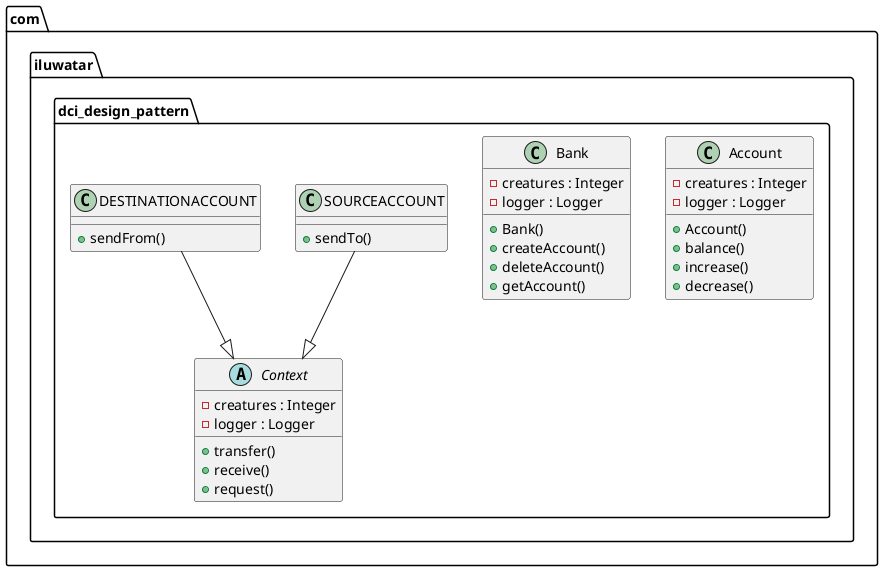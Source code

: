 @startuml
package com.iluwatar.dci_design_pattern {
  abstract class Context {
    - creatures : Integer
    - logger : Logger
    + transfer()
    + receive()
    + request()
  }
  class Account {
    - creatures : Integer
    - logger : Logger
    + Account()
    + balance()
    + increase()
    + decrease()
  }
  class Bank {
    - creatures : Integer
    - logger : Logger
    + Bank()
    + createAccount()
    + deleteAccount()
    + getAccount()
  }

  class SOURCEACCOUNT{
    + sendTo()
  }

  class DESTINATIONACCOUNT{
    + sendFrom()
  }

}
SOURCEACCOUNT --|> Context
DESTINATIONACCOUNT --|> Context
@enduml